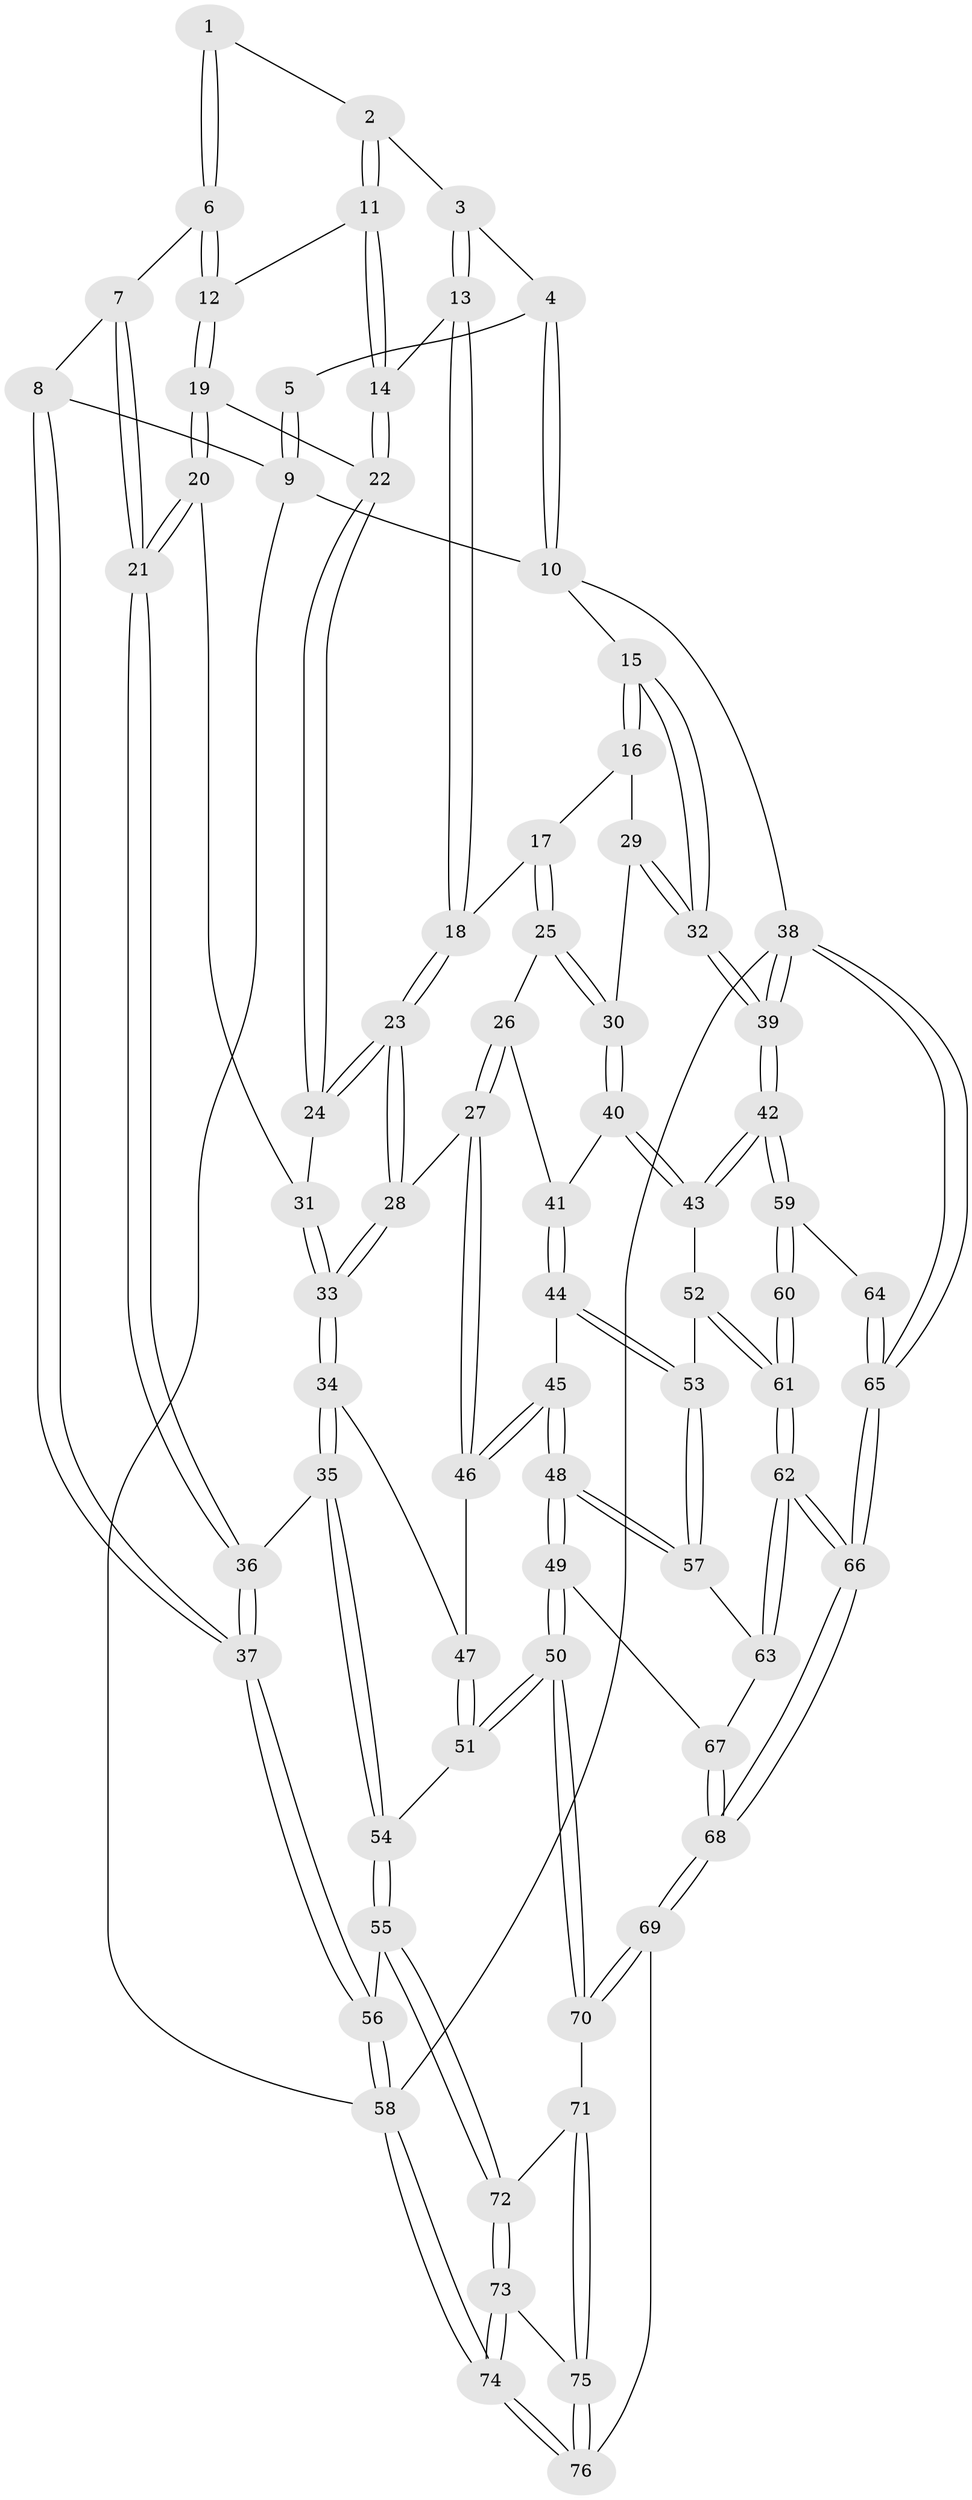 // Generated by graph-tools (version 1.1) at 2025/27/03/09/25 03:27:08]
// undirected, 76 vertices, 187 edges
graph export_dot {
graph [start="1"]
  node [color=gray90,style=filled];
  1 [pos="+0.30561168220721474+0"];
  2 [pos="+0.39981292085405284+0.09449758891870101"];
  3 [pos="+0.6337559796288955+0.024468769028020764"];
  4 [pos="+0.6923613775067793+0"];
  5 [pos="+0.220400383230598+0"];
  6 [pos="+0.24071002706459105+0.20210289303192983"];
  7 [pos="+0.15962569940873406+0.19117402195612146"];
  8 [pos="+0+0.006714095019046882"];
  9 [pos="+0+0"];
  10 [pos="+1+0"];
  11 [pos="+0.3974038857471287+0.1365021776906793"];
  12 [pos="+0.2624839460197962+0.21524781816691677"];
  13 [pos="+0.6368758907378084+0.12710663820494722"];
  14 [pos="+0.4673774700903005+0.2303391930768781"];
  15 [pos="+1+0.03805874203016743"];
  16 [pos="+0.9891046916891044+0.21699860713955402"];
  17 [pos="+0.794786232754088+0.26681341392989233"];
  18 [pos="+0.7032442794149081+0.23576205253518745"];
  19 [pos="+0.3238510707694533+0.3550048431612354"];
  20 [pos="+0.23270716837253663+0.4276544712823431"];
  21 [pos="+0.19367024299335348+0.44739147211388436"];
  22 [pos="+0.44691261075845184+0.36142492967515033"];
  23 [pos="+0.5337174098650469+0.42373188116928395"];
  24 [pos="+0.45870962681212657+0.37219019914257767"];
  25 [pos="+0.7618475641387447+0.47775442691063347"];
  26 [pos="+0.6703897829508865+0.4880949462757433"];
  27 [pos="+0.5726927874635258+0.48554307556433873"];
  28 [pos="+0.5527012963376751+0.46584901599667466"];
  29 [pos="+0.8778533451061497+0.46754074566940845"];
  30 [pos="+0.811465082515516+0.5114409520838107"];
  31 [pos="+0.3535571477978054+0.5259979775316511"];
  32 [pos="+1+0.5259580210859418"];
  33 [pos="+0.37324740483002944+0.603556094084776"];
  34 [pos="+0.3713131724266439+0.6070650996230099"];
  35 [pos="+0.3663644038044207+0.612784746700062"];
  36 [pos="+0.18570958666559456+0.4532654783957533"];
  37 [pos="+0+0.5740375585479701"];
  38 [pos="+1+1"];
  39 [pos="+1+0.6468452387289718"];
  40 [pos="+0.8300987483171282+0.5623553014816535"];
  41 [pos="+0.7143811823611893+0.6190587862376873"];
  42 [pos="+1+0.656404030958929"];
  43 [pos="+0.8741100032517172+0.6372961045980076"];
  44 [pos="+0.6921496021989934+0.660884965793013"];
  45 [pos="+0.6061992295174586+0.6499050876880156"];
  46 [pos="+0.57353847166586+0.506142356784659"];
  47 [pos="+0.4800964657682846+0.6368767845805449"];
  48 [pos="+0.5453701781765657+0.7922272522337123"];
  49 [pos="+0.5378183369256375+0.8001406458340341"];
  50 [pos="+0.5002108617562158+0.8171079343130476"];
  51 [pos="+0.4949689789726207+0.8095672483231967"];
  52 [pos="+0.8237259669455148+0.701454642715282"];
  53 [pos="+0.7805162620915309+0.7238606214867637"];
  54 [pos="+0.34659967764985+0.6583775720585948"];
  55 [pos="+0.08346252838305354+0.7350255813857548"];
  56 [pos="+0+0.6358068661813444"];
  57 [pos="+0.7603708647739339+0.7573624475825375"];
  58 [pos="+0+1"];
  59 [pos="+1+0.6620951034435095"];
  60 [pos="+0.9220859032678389+0.8109093155772574"];
  61 [pos="+0.8929886604697682+0.8198388884048528"];
  62 [pos="+0.8396798647490102+0.9563316498786267"];
  63 [pos="+0.7660539015490824+0.8341450136570642"];
  64 [pos="+0.9582291072011877+0.8510944927502401"];
  65 [pos="+1+1"];
  66 [pos="+0.8841422150634004+1"];
  67 [pos="+0.6558735075711198+0.8683395966278761"];
  68 [pos="+0.8612851081017031+1"];
  69 [pos="+0.6677526191074366+1"];
  70 [pos="+0.4956103053678432+0.8257170981063816"];
  71 [pos="+0.473118135932784+0.8384638810813442"];
  72 [pos="+0.08495422469604623+0.7373127864203337"];
  73 [pos="+0.12440966208352162+0.8227428001876557"];
  74 [pos="+0.18121450487005883+1"];
  75 [pos="+0.3774073536535348+0.9279792498160525"];
  76 [pos="+0.29251425925025987+1"];
  1 -- 2;
  1 -- 6;
  1 -- 6;
  2 -- 3;
  2 -- 11;
  2 -- 11;
  3 -- 4;
  3 -- 13;
  3 -- 13;
  4 -- 5;
  4 -- 10;
  4 -- 10;
  5 -- 9;
  5 -- 9;
  6 -- 7;
  6 -- 12;
  6 -- 12;
  7 -- 8;
  7 -- 21;
  7 -- 21;
  8 -- 9;
  8 -- 37;
  8 -- 37;
  9 -- 10;
  9 -- 58;
  10 -- 15;
  10 -- 38;
  11 -- 12;
  11 -- 14;
  11 -- 14;
  12 -- 19;
  12 -- 19;
  13 -- 14;
  13 -- 18;
  13 -- 18;
  14 -- 22;
  14 -- 22;
  15 -- 16;
  15 -- 16;
  15 -- 32;
  15 -- 32;
  16 -- 17;
  16 -- 29;
  17 -- 18;
  17 -- 25;
  17 -- 25;
  18 -- 23;
  18 -- 23;
  19 -- 20;
  19 -- 20;
  19 -- 22;
  20 -- 21;
  20 -- 21;
  20 -- 31;
  21 -- 36;
  21 -- 36;
  22 -- 24;
  22 -- 24;
  23 -- 24;
  23 -- 24;
  23 -- 28;
  23 -- 28;
  24 -- 31;
  25 -- 26;
  25 -- 30;
  25 -- 30;
  26 -- 27;
  26 -- 27;
  26 -- 41;
  27 -- 28;
  27 -- 46;
  27 -- 46;
  28 -- 33;
  28 -- 33;
  29 -- 30;
  29 -- 32;
  29 -- 32;
  30 -- 40;
  30 -- 40;
  31 -- 33;
  31 -- 33;
  32 -- 39;
  32 -- 39;
  33 -- 34;
  33 -- 34;
  34 -- 35;
  34 -- 35;
  34 -- 47;
  35 -- 36;
  35 -- 54;
  35 -- 54;
  36 -- 37;
  36 -- 37;
  37 -- 56;
  37 -- 56;
  38 -- 39;
  38 -- 39;
  38 -- 65;
  38 -- 65;
  38 -- 58;
  39 -- 42;
  39 -- 42;
  40 -- 41;
  40 -- 43;
  40 -- 43;
  41 -- 44;
  41 -- 44;
  42 -- 43;
  42 -- 43;
  42 -- 59;
  42 -- 59;
  43 -- 52;
  44 -- 45;
  44 -- 53;
  44 -- 53;
  45 -- 46;
  45 -- 46;
  45 -- 48;
  45 -- 48;
  46 -- 47;
  47 -- 51;
  47 -- 51;
  48 -- 49;
  48 -- 49;
  48 -- 57;
  48 -- 57;
  49 -- 50;
  49 -- 50;
  49 -- 67;
  50 -- 51;
  50 -- 51;
  50 -- 70;
  50 -- 70;
  51 -- 54;
  52 -- 53;
  52 -- 61;
  52 -- 61;
  53 -- 57;
  53 -- 57;
  54 -- 55;
  54 -- 55;
  55 -- 56;
  55 -- 72;
  55 -- 72;
  56 -- 58;
  56 -- 58;
  57 -- 63;
  58 -- 74;
  58 -- 74;
  59 -- 60;
  59 -- 60;
  59 -- 64;
  60 -- 61;
  60 -- 61;
  61 -- 62;
  61 -- 62;
  62 -- 63;
  62 -- 63;
  62 -- 66;
  62 -- 66;
  63 -- 67;
  64 -- 65;
  64 -- 65;
  65 -- 66;
  65 -- 66;
  66 -- 68;
  66 -- 68;
  67 -- 68;
  67 -- 68;
  68 -- 69;
  68 -- 69;
  69 -- 70;
  69 -- 70;
  69 -- 76;
  70 -- 71;
  71 -- 72;
  71 -- 75;
  71 -- 75;
  72 -- 73;
  72 -- 73;
  73 -- 74;
  73 -- 74;
  73 -- 75;
  74 -- 76;
  74 -- 76;
  75 -- 76;
  75 -- 76;
}
